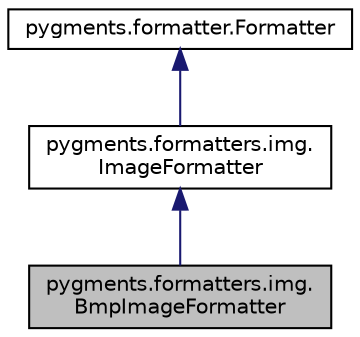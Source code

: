 digraph "pygments.formatters.img.BmpImageFormatter"
{
 // LATEX_PDF_SIZE
  edge [fontname="Helvetica",fontsize="10",labelfontname="Helvetica",labelfontsize="10"];
  node [fontname="Helvetica",fontsize="10",shape=record];
  Node1 [label="pygments.formatters.img.\lBmpImageFormatter",height=0.2,width=0.4,color="black", fillcolor="grey75", style="filled", fontcolor="black",tooltip=" "];
  Node2 -> Node1 [dir="back",color="midnightblue",fontsize="10",style="solid"];
  Node2 [label="pygments.formatters.img.\lImageFormatter",height=0.2,width=0.4,color="black", fillcolor="white", style="filled",URL="$classpygments_1_1formatters_1_1img_1_1ImageFormatter.html",tooltip=" "];
  Node3 -> Node2 [dir="back",color="midnightblue",fontsize="10",style="solid"];
  Node3 [label="pygments.formatter.Formatter",height=0.2,width=0.4,color="black", fillcolor="white", style="filled",URL="$classpygments_1_1formatter_1_1Formatter.html",tooltip=" "];
}
